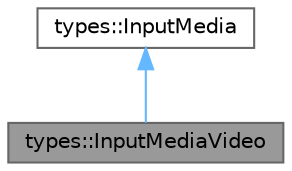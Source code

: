 digraph "types::InputMediaVideo"
{
 // LATEX_PDF_SIZE
  bgcolor="transparent";
  edge [fontname=Helvetica,fontsize=10,labelfontname=Helvetica,labelfontsize=10];
  node [fontname=Helvetica,fontsize=10,shape=box,height=0.2,width=0.4];
  Node1 [id="Node000001",label="types::InputMediaVideo",height=0.2,width=0.4,color="gray40", fillcolor="grey60", style="filled", fontcolor="black",tooltip="Class represents a video to be sent."];
  Node2 -> Node1 [id="edge1_Node000001_Node000002",dir="back",color="steelblue1",style="solid",tooltip=" "];
  Node2 [id="Node000002",label="types::InputMedia",height=0.2,width=0.4,color="gray40", fillcolor="white", style="filled",URL="$classtypes_1_1InputMedia.html",tooltip="Class represents the content of a media message to be sent."];
}
